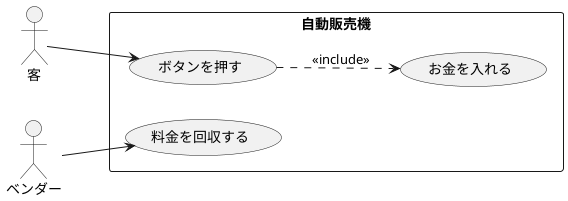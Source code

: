 @startuml
left to right direction
actor 客 
actor ベンダー 

rectangle 自動販売機{
    usecase お金を入れる
    usecase ボタンを押す
    usecase 料金を回収する
}
    客 --> ボタンを押す
    ボタンを押す ..> お金を入れる : << include >>
    ベンダー --> 料金を回収する
@enduml

